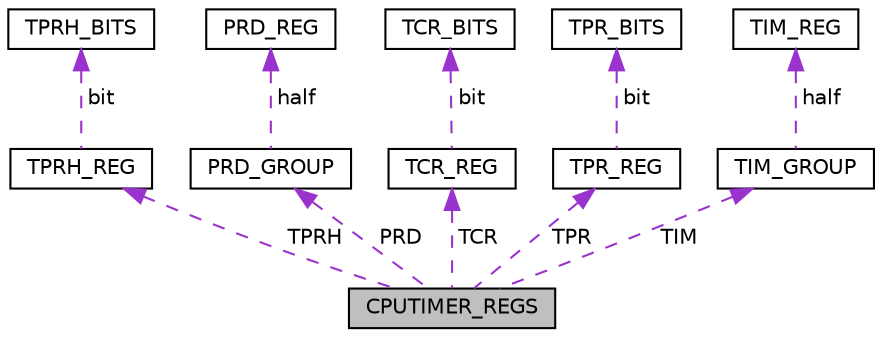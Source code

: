 digraph "CPUTIMER_REGS"
{
  edge [fontname="Helvetica",fontsize="10",labelfontname="Helvetica",labelfontsize="10"];
  node [fontname="Helvetica",fontsize="10",shape=record];
  Node1 [label="CPUTIMER_REGS",height=0.2,width=0.4,color="black", fillcolor="grey75", style="filled", fontcolor="black"];
  Node2 -> Node1 [dir="back",color="darkorchid3",fontsize="10",style="dashed",label=" TPRH" ,fontname="Helvetica"];
  Node2 [label="TPRH_REG",height=0.2,width=0.4,color="black", fillcolor="white", style="filled",URL="$union_t_p_r_h___r_e_g.html"];
  Node3 -> Node2 [dir="back",color="darkorchid3",fontsize="10",style="dashed",label=" bit" ,fontname="Helvetica"];
  Node3 [label="TPRH_BITS",height=0.2,width=0.4,color="black", fillcolor="white", style="filled",URL="$struct_t_p_r_h___b_i_t_s.html"];
  Node4 -> Node1 [dir="back",color="darkorchid3",fontsize="10",style="dashed",label=" PRD" ,fontname="Helvetica"];
  Node4 [label="PRD_GROUP",height=0.2,width=0.4,color="black", fillcolor="white", style="filled",URL="$union_p_r_d___g_r_o_u_p.html"];
  Node5 -> Node4 [dir="back",color="darkorchid3",fontsize="10",style="dashed",label=" half" ,fontname="Helvetica"];
  Node5 [label="PRD_REG",height=0.2,width=0.4,color="black", fillcolor="white", style="filled",URL="$struct_p_r_d___r_e_g.html"];
  Node6 -> Node1 [dir="back",color="darkorchid3",fontsize="10",style="dashed",label=" TCR" ,fontname="Helvetica"];
  Node6 [label="TCR_REG",height=0.2,width=0.4,color="black", fillcolor="white", style="filled",URL="$union_t_c_r___r_e_g.html"];
  Node7 -> Node6 [dir="back",color="darkorchid3",fontsize="10",style="dashed",label=" bit" ,fontname="Helvetica"];
  Node7 [label="TCR_BITS",height=0.2,width=0.4,color="black", fillcolor="white", style="filled",URL="$struct_t_c_r___b_i_t_s.html"];
  Node8 -> Node1 [dir="back",color="darkorchid3",fontsize="10",style="dashed",label=" TPR" ,fontname="Helvetica"];
  Node8 [label="TPR_REG",height=0.2,width=0.4,color="black", fillcolor="white", style="filled",URL="$union_t_p_r___r_e_g.html"];
  Node9 -> Node8 [dir="back",color="darkorchid3",fontsize="10",style="dashed",label=" bit" ,fontname="Helvetica"];
  Node9 [label="TPR_BITS",height=0.2,width=0.4,color="black", fillcolor="white", style="filled",URL="$struct_t_p_r___b_i_t_s.html"];
  Node10 -> Node1 [dir="back",color="darkorchid3",fontsize="10",style="dashed",label=" TIM" ,fontname="Helvetica"];
  Node10 [label="TIM_GROUP",height=0.2,width=0.4,color="black", fillcolor="white", style="filled",URL="$union_t_i_m___g_r_o_u_p.html"];
  Node11 -> Node10 [dir="back",color="darkorchid3",fontsize="10",style="dashed",label=" half" ,fontname="Helvetica"];
  Node11 [label="TIM_REG",height=0.2,width=0.4,color="black", fillcolor="white", style="filled",URL="$struct_t_i_m___r_e_g.html"];
}
